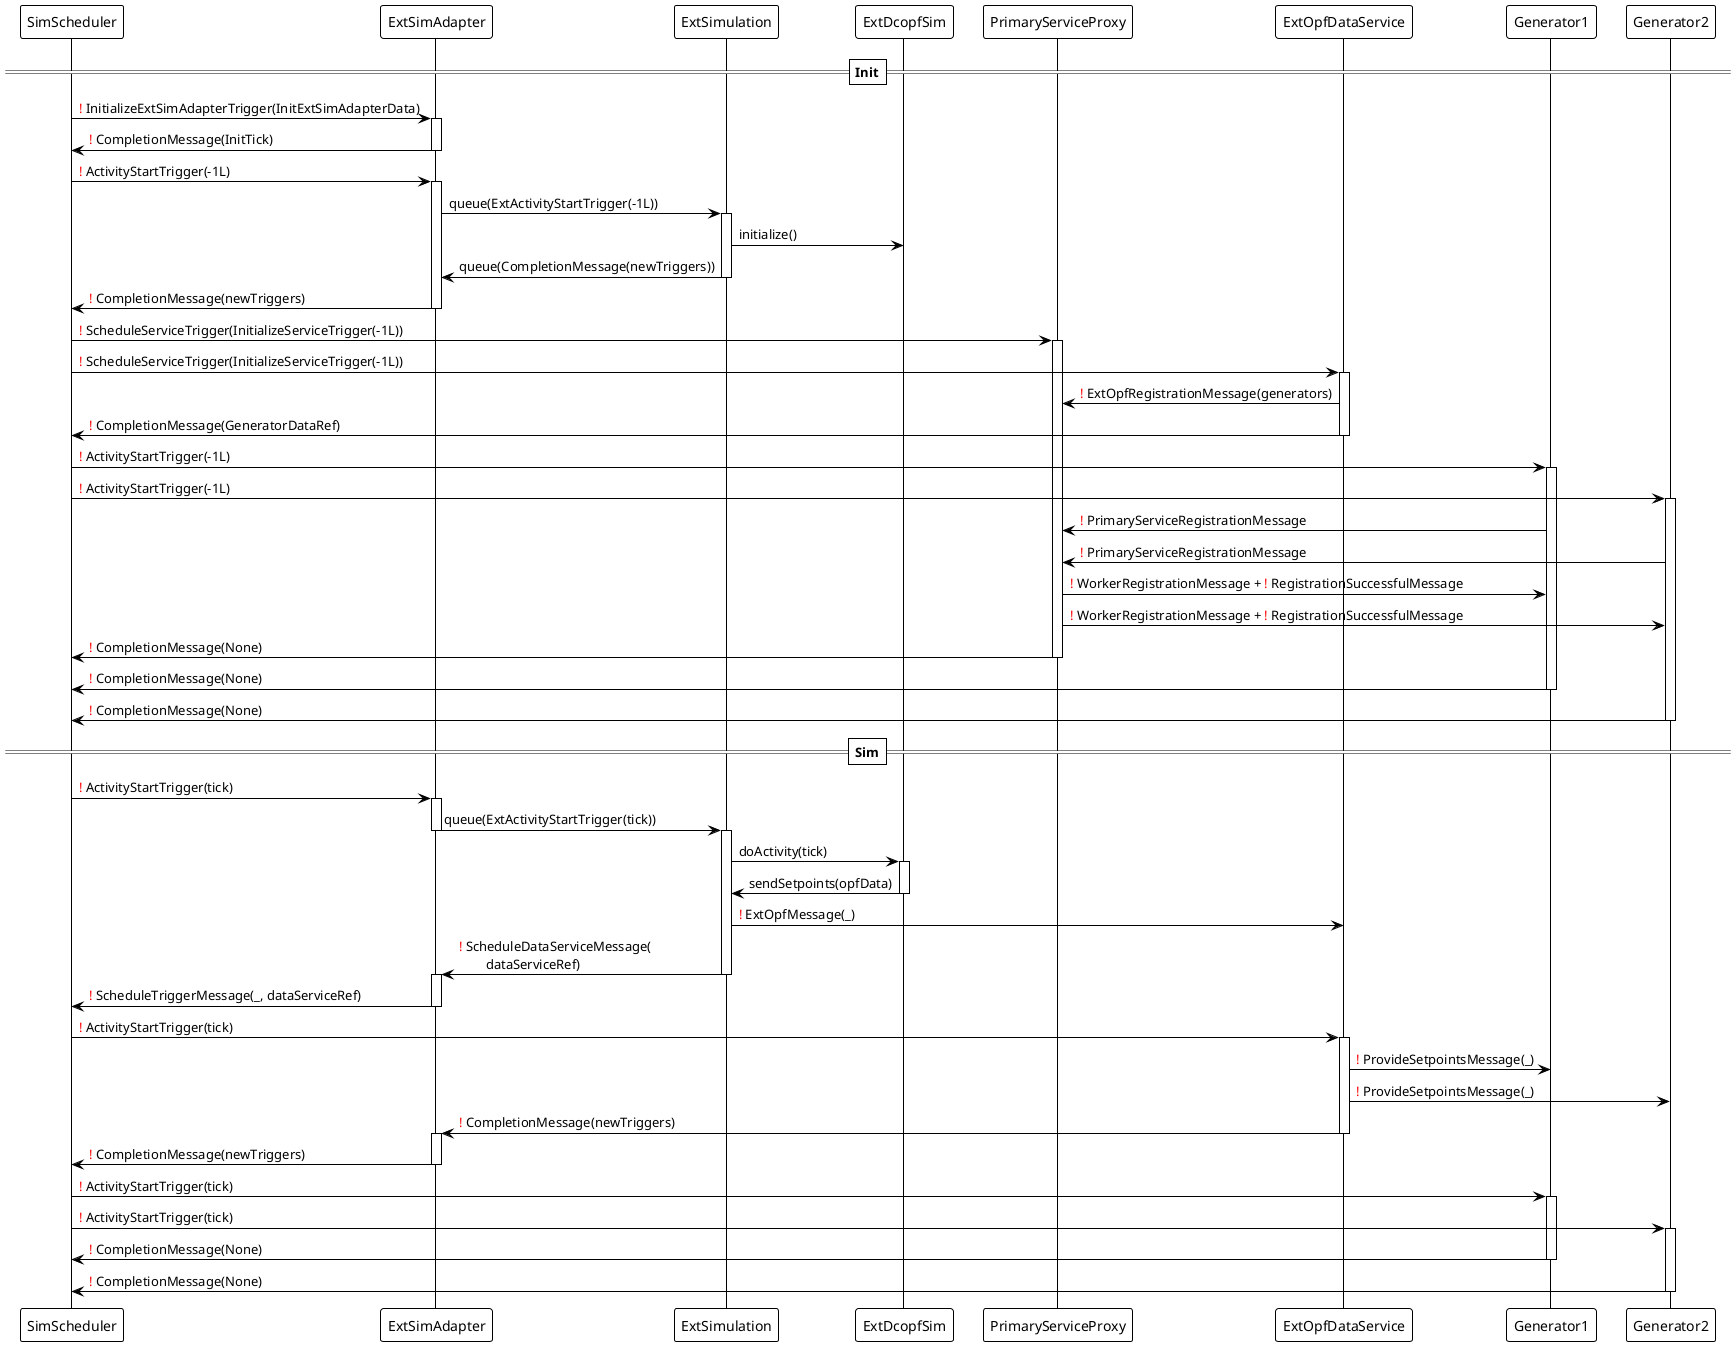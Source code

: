 @startuml

!theme plain

==Init==
SimScheduler -> ExtSimAdapter: <font color=red>!</font> InitializeExtSimAdapterTrigger(InitExtSimAdapterData)
activate ExtSimAdapter

ExtSimAdapter -> SimScheduler: <font color=red>!</font> CompletionMessage(InitTick)
deactivate ExtSimAdapter



SimScheduler -> ExtSimAdapter: <font color=red>!</font> ActivityStartTrigger(-1L)
activate ExtSimAdapter

ExtSimAdapter -> ExtSimulation: queue(ExtActivityStartTrigger(-1L))
activate ExtSimulation

ExtSimulation -> ExtDcopfSim: initialize()

ExtSimulation -> ExtSimAdapter: queue(CompletionMessage(newTriggers))
deactivate ExtSimulation

ExtSimAdapter -> SimScheduler: <font color=red>!</font> CompletionMessage(newTriggers)
deactivate ExtSimAdapter



SimScheduler -> PrimaryServiceProxy: <font color=red>!</font> ScheduleServiceTrigger(InitializeServiceTrigger(-1L))
activate PrimaryServiceProxy

SimScheduler -> ExtOpfDataService: <font color=red>!</font> ScheduleServiceTrigger(InitializeServiceTrigger(-1L))
activate ExtOpfDataService

ExtOpfDataService -> PrimaryServiceProxy: <font color=red>!</font> ExtOpfRegistrationMessage(generators)
ExtOpfDataService -> SimScheduler: <font color=red>!</font> CompletionMessage(GeneratorDataRef)
deactivate ExtOpfDataService

SimScheduler -> Generator1: <font color=red>!</font> ActivityStartTrigger(-1L)
activate Generator1
SimScheduler -> Generator2: <font color=red>!</font> ActivityStartTrigger(-1L)
activate Generator2

Generator1 -> PrimaryServiceProxy: <font color=red>!</font> PrimaryServiceRegistrationMessage
Generator2 -> PrimaryServiceProxy: <font color=red>!</font> PrimaryServiceRegistrationMessage

PrimaryServiceProxy -> Generator1: <font color=red>!</font> WorkerRegistrationMessage + <font color=red>!</font> RegistrationSuccessfulMessage
PrimaryServiceProxy -> Generator2: <font color=red>!</font> WorkerRegistrationMessage + <font color=red>!</font> RegistrationSuccessfulMessage
PrimaryServiceProxy -> SimScheduler: <font color=red>!</font> CompletionMessage(None)
deactivate PrimaryServiceProxy

Generator1 -> SimScheduler: <font color=red>!</font> CompletionMessage(None)
deactivate Generator1
Generator2 -> SimScheduler: <font color=red>!</font> CompletionMessage(None)
deactivate Generator2

==Sim==
SimScheduler -> ExtSimAdapter: <font color=red>!</font> ActivityStartTrigger(tick)
activate ExtSimAdapter

ExtSimAdapter -> ExtSimulation: queue(ExtActivityStartTrigger(tick))
deactivate ExtSimAdapter

activate ExtSimulation
ExtSimulation -> ExtDcopfSim: doActivity(tick)
activate ExtDcopfSim
ExtDcopfSim -> ExtSimulation: sendSetpoints(opfData)
deactivate ExtDcopfSim

ExtSimulation -> ExtOpfDataService: <font color=red>!</font> ExtOpfMessage(_)
ExtSimulation -> ExtSimAdapter: <font color=red>!</font> ScheduleDataServiceMessage(\n\tdataServiceRef)
deactivate ExtSimulation

activate ExtSimAdapter
ExtSimAdapter -> SimScheduler: <font color=red>!</font> ScheduleTriggerMessage(_, dataServiceRef)
deactivate ExtSimAdapter

SimScheduler -> ExtOpfDataService: <font color=red>!</font> ActivityStartTrigger(tick)
activate ExtOpfDataService
ExtOpfDataService -> Generator1: <font color=red>!</font> ProvideSetpointsMessage(_)
ExtOpfDataService -> Generator2: <font color=red>!</font> ProvideSetpointsMessage(_)
ExtOpfDataService -> ExtSimAdapter: <font color=red>!</font> CompletionMessage(newTriggers)
deactivate ExtOpfDataService
activate ExtSimAdapter
ExtSimAdapter -> SimScheduler: <font color=red>!</font> CompletionMessage(newTriggers)
deactivate ExtSimAdapter


SimScheduler -> Generator1: <font color=red>!</font> ActivityStartTrigger(tick)
activate Generator1
SimScheduler -> Generator2: <font color=red>!</font> ActivityStartTrigger(tick)
activate Generator2
Generator1 -> SimScheduler: <font color=red>!</font> CompletionMessage(None)
deactivate Generator1
Generator2 -> SimScheduler: <font color=red>!</font> CompletionMessage(None)
deactivate Generator2

@enduml